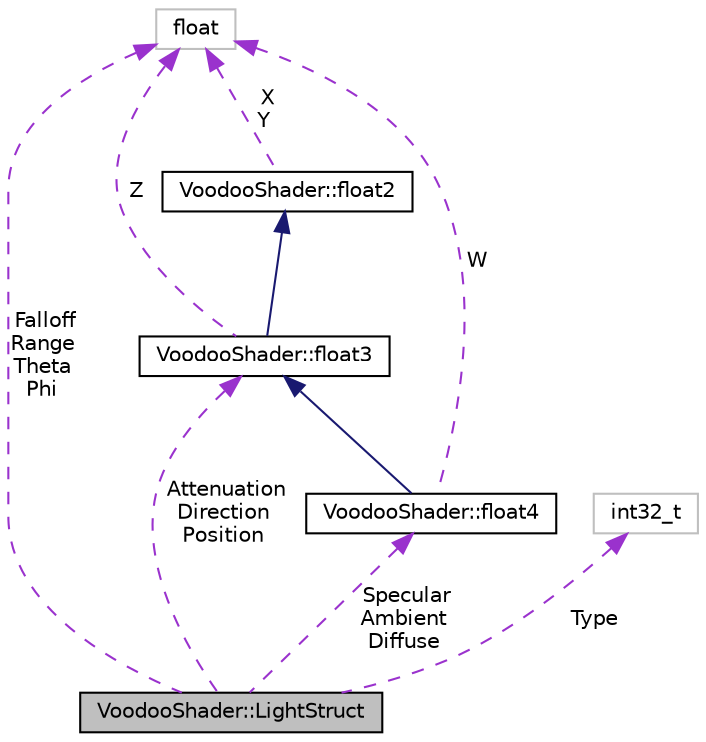 digraph G
{
  edge [fontname="Helvetica",fontsize="10",labelfontname="Helvetica",labelfontsize="10"];
  node [fontname="Helvetica",fontsize="10",shape=record];
  Node1 [label="VoodooShader::LightStruct",height=0.2,width=0.4,color="black", fillcolor="grey75", style="filled" fontcolor="black"];
  Node2 -> Node1 [dir="back",color="darkorchid3",fontsize="10",style="dashed",label=" Attenuation\nDirection\nPosition" ,fontname="Helvetica"];
  Node2 [label="VoodooShader::float3",height=0.2,width=0.4,color="black", fillcolor="white", style="filled",URL="$struct_voodoo_shader_1_1float3.html"];
  Node3 -> Node2 [dir="back",color="midnightblue",fontsize="10",style="solid",fontname="Helvetica"];
  Node3 [label="VoodooShader::float2",height=0.2,width=0.4,color="black", fillcolor="white", style="filled",URL="$struct_voodoo_shader_1_1float2.html"];
  Node4 -> Node3 [dir="back",color="darkorchid3",fontsize="10",style="dashed",label=" X\nY" ,fontname="Helvetica"];
  Node4 [label="float",height=0.2,width=0.4,color="grey75", fillcolor="white", style="filled"];
  Node4 -> Node2 [dir="back",color="darkorchid3",fontsize="10",style="dashed",label=" Z" ,fontname="Helvetica"];
  Node5 -> Node1 [dir="back",color="darkorchid3",fontsize="10",style="dashed",label=" Specular\nAmbient\nDiffuse" ,fontname="Helvetica"];
  Node5 [label="VoodooShader::float4",height=0.2,width=0.4,color="black", fillcolor="white", style="filled",URL="$struct_voodoo_shader_1_1float4.html"];
  Node2 -> Node5 [dir="back",color="midnightblue",fontsize="10",style="solid",fontname="Helvetica"];
  Node4 -> Node5 [dir="back",color="darkorchid3",fontsize="10",style="dashed",label=" W" ,fontname="Helvetica"];
  Node4 -> Node1 [dir="back",color="darkorchid3",fontsize="10",style="dashed",label=" Falloff\nRange\nTheta\nPhi" ,fontname="Helvetica"];
  Node6 -> Node1 [dir="back",color="darkorchid3",fontsize="10",style="dashed",label=" Type" ,fontname="Helvetica"];
  Node6 [label="int32_t",height=0.2,width=0.4,color="grey75", fillcolor="white", style="filled"];
}
